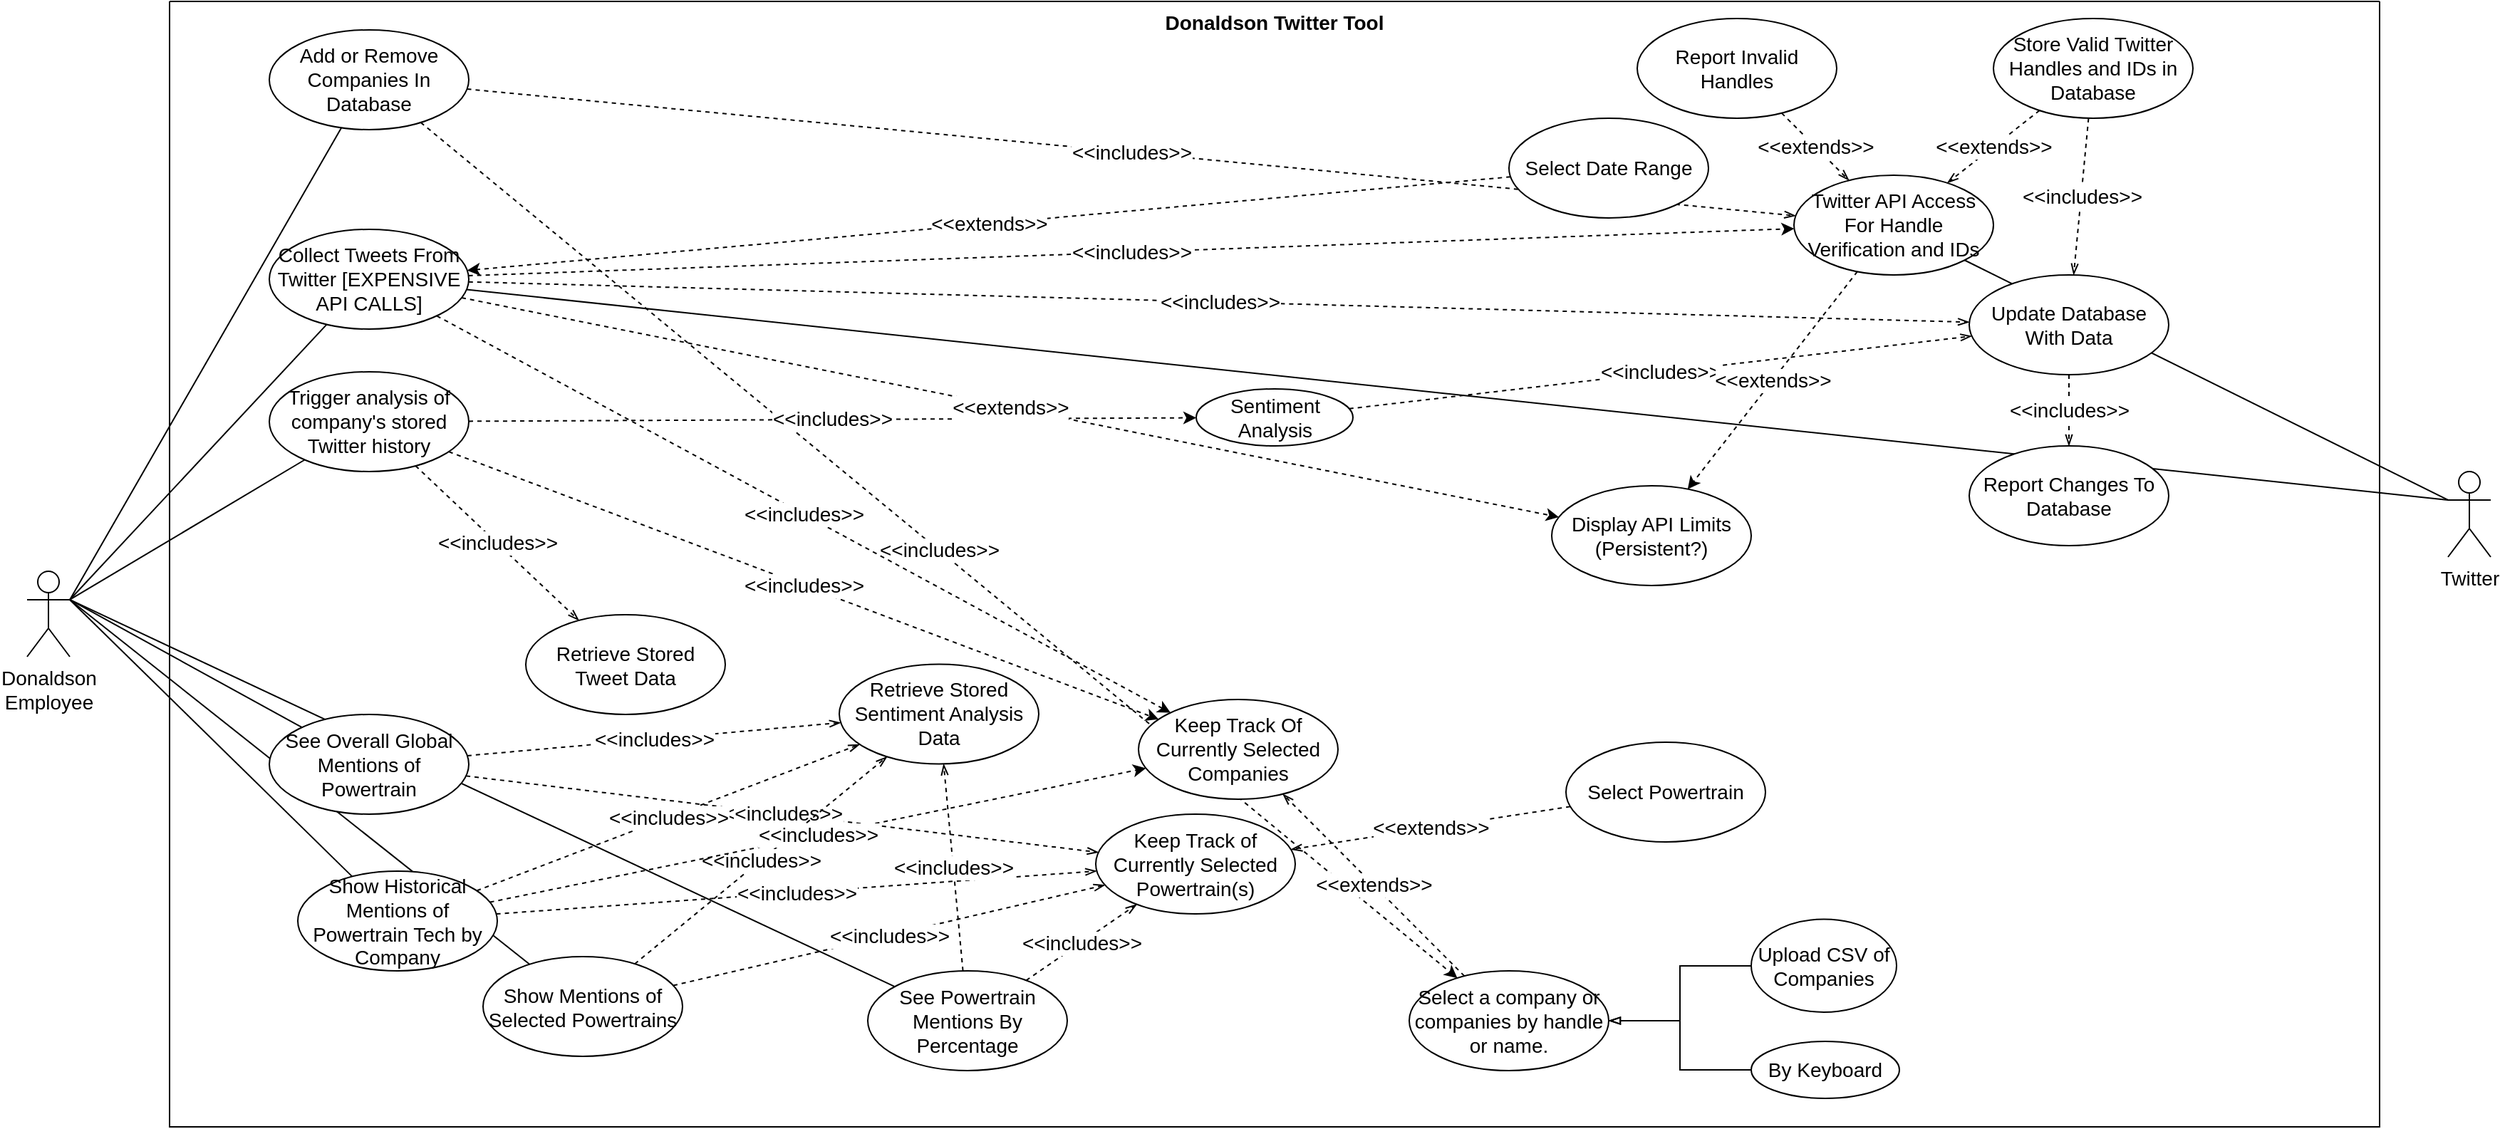 <mxfile version="20.6.0" type="github">
  <diagram id="C5RBs43oDa-KdzZeNtuy" name="Page-1">
    <mxGraphModel dx="3327" dy="2065" grid="1" gridSize="10" guides="1" tooltips="1" connect="1" arrows="1" fold="1" page="1" pageScale="1" pageWidth="827" pageHeight="1169" math="0" shadow="0">
      <root>
        <mxCell id="WIyWlLk6GJQsqaUBKTNV-0" />
        <mxCell id="WIyWlLk6GJQsqaUBKTNV-1" parent="WIyWlLk6GJQsqaUBKTNV-0" />
        <mxCell id="yqF-D2ozc9erd8Vr5AWP-22" style="edgeStyle=none;rounded=0;orthogonalLoop=1;jettySize=auto;html=1;exitX=1;exitY=0.333;exitDx=0;exitDy=0;exitPerimeter=0;endArrow=none;endFill=0;fontSize=14;" parent="WIyWlLk6GJQsqaUBKTNV-1" source="yqF-D2ozc9erd8Vr5AWP-14" target="yqF-D2ozc9erd8Vr5AWP-21" edge="1">
          <mxGeometry relative="1" as="geometry" />
        </mxCell>
        <mxCell id="yqF-D2ozc9erd8Vr5AWP-26" style="edgeStyle=none;rounded=0;orthogonalLoop=1;jettySize=auto;html=1;endArrow=none;endFill=0;exitX=1;exitY=0.333;exitDx=0;exitDy=0;exitPerimeter=0;fontSize=14;" parent="WIyWlLk6GJQsqaUBKTNV-1" source="yqF-D2ozc9erd8Vr5AWP-14" target="yqF-D2ozc9erd8Vr5AWP-25" edge="1">
          <mxGeometry relative="1" as="geometry">
            <mxPoint x="120" y="570" as="sourcePoint" />
          </mxGeometry>
        </mxCell>
        <mxCell id="4H2aXtTbELUpke0D4KSC-11" style="edgeStyle=none;rounded=0;orthogonalLoop=1;jettySize=auto;html=1;exitX=0;exitY=0.333;exitDx=0;exitDy=0;exitPerimeter=0;endArrow=none;endFill=0;fontSize=14;" parent="WIyWlLk6GJQsqaUBKTNV-1" source="4H2aXtTbELUpke0D4KSC-7" target="4H2aXtTbELUpke0D4KSC-10" edge="1">
          <mxGeometry relative="1" as="geometry" />
        </mxCell>
        <mxCell id="4H2aXtTbELUpke0D4KSC-21" style="edgeStyle=none;rounded=0;orthogonalLoop=1;jettySize=auto;html=1;exitX=0;exitY=0.333;exitDx=0;exitDy=0;exitPerimeter=0;endArrow=none;endFill=0;fontSize=14;" parent="WIyWlLk6GJQsqaUBKTNV-1" source="4H2aXtTbELUpke0D4KSC-7" target="4H2aXtTbELUpke0D4KSC-18" edge="1">
          <mxGeometry relative="1" as="geometry" />
        </mxCell>
        <mxCell id="yqF-D2ozc9erd8Vr5AWP-18" style="edgeStyle=none;rounded=0;orthogonalLoop=1;jettySize=auto;html=1;endArrow=none;endFill=0;exitX=1;exitY=0.333;exitDx=0;exitDy=0;exitPerimeter=0;fontSize=14;" parent="WIyWlLk6GJQsqaUBKTNV-1" source="yqF-D2ozc9erd8Vr5AWP-14" target="JQD5HLKf_-NcDHHPMRZI-0" edge="1">
          <mxGeometry relative="1" as="geometry">
            <mxPoint x="431.96" y="457.02" as="targetPoint" />
            <mxPoint x="130" y="570" as="sourcePoint" />
          </mxGeometry>
        </mxCell>
        <mxCell id="yqF-D2ozc9erd8Vr5AWP-24" style="edgeStyle=none;rounded=0;orthogonalLoop=1;jettySize=auto;html=1;exitX=1;exitY=0.333;exitDx=0;exitDy=0;endArrow=none;endFill=0;exitPerimeter=0;fontSize=14;" parent="WIyWlLk6GJQsqaUBKTNV-1" source="yqF-D2ozc9erd8Vr5AWP-14" target="yqF-D2ozc9erd8Vr5AWP-23" edge="1">
          <mxGeometry relative="1" as="geometry" />
        </mxCell>
        <mxCell id="bpEnTO85A3lRVuqG_H-u-2" style="edgeStyle=none;rounded=0;orthogonalLoop=1;jettySize=auto;html=1;endArrow=none;endFill=0;exitX=1;exitY=0.333;exitDx=0;exitDy=0;exitPerimeter=0;fontSize=14;" parent="WIyWlLk6GJQsqaUBKTNV-1" source="yqF-D2ozc9erd8Vr5AWP-14" target="yqF-D2ozc9erd8Vr5AWP-8" edge="1">
          <mxGeometry relative="1" as="geometry">
            <mxPoint x="120" y="570" as="sourcePoint" />
          </mxGeometry>
        </mxCell>
        <mxCell id="4H2aXtTbELUpke0D4KSC-0" style="rounded=0;orthogonalLoop=1;jettySize=auto;html=1;exitX=1;exitY=0.333;exitDx=0;exitDy=0;exitPerimeter=0;endArrow=none;endFill=0;fontSize=14;" parent="WIyWlLk6GJQsqaUBKTNV-1" source="yqF-D2ozc9erd8Vr5AWP-14" target="yqF-D2ozc9erd8Vr5AWP-9" edge="1">
          <mxGeometry relative="1" as="geometry" />
        </mxCell>
        <mxCell id="4H2aXtTbELUpke0D4KSC-12" style="edgeStyle=none;rounded=0;orthogonalLoop=1;jettySize=auto;html=1;exitX=1;exitY=0.333;exitDx=0;exitDy=0;exitPerimeter=0;endArrow=none;endFill=0;fontSize=14;" parent="WIyWlLk6GJQsqaUBKTNV-1" source="yqF-D2ozc9erd8Vr5AWP-14" target="4H2aXtTbELUpke0D4KSC-10" edge="1">
          <mxGeometry relative="1" as="geometry" />
        </mxCell>
        <mxCell id="yqF-D2ozc9erd8Vr5AWP-14" value="Donaldson &lt;br style=&quot;font-size: 14px;&quot;&gt;Employee" style="shape=umlActor;verticalLabelPosition=bottom;verticalAlign=top;html=1;container=0;fontSize=14;" parent="WIyWlLk6GJQsqaUBKTNV-1" vertex="1">
          <mxGeometry x="-840" y="310" width="30" height="60" as="geometry" />
        </mxCell>
        <mxCell id="4H2aXtTbELUpke0D4KSC-7" value="Twitter" style="shape=umlActor;verticalLabelPosition=bottom;verticalAlign=top;html=1;container=0;fontSize=14;" parent="WIyWlLk6GJQsqaUBKTNV-1" vertex="1">
          <mxGeometry x="859" y="240" width="30" height="60" as="geometry" />
        </mxCell>
        <mxCell id="dUf09y3K6EBeG5PfccIv-1" value="" style="shape=image;verticalLabelPosition=bottom;labelBackgroundColor=default;verticalAlign=top;aspect=fixed;imageAspect=0;image=https://cdn.cms-twdigitalassets.com/content/dam/developer-twitter/images/Twitter_logo_blue_32.png;container=0;fontSize=14;" parent="WIyWlLk6GJQsqaUBKTNV-1" vertex="1">
          <mxGeometry x="857" y="324" width="32" height="32" as="geometry" />
        </mxCell>
        <mxCell id="EWG7cu__D6KZ0yjpO-NT-16" value="Donaldson Twitter Tool" style="swimlane;startSize=0;fontSize=14;container=0;verticalAlign=top;" parent="WIyWlLk6GJQsqaUBKTNV-1" vertex="1">
          <mxGeometry x="-740" y="-90" width="1551" height="790" as="geometry" />
        </mxCell>
        <mxCell id="4H2aXtTbELUpke0D4KSC-15" value="&amp;lt;&amp;lt;includes&amp;gt;&amp;gt;" style="edgeStyle=none;rounded=0;orthogonalLoop=1;jettySize=auto;html=1;endArrow=classic;endFill=1;dashed=1;fontSize=14;" parent="EWG7cu__D6KZ0yjpO-NT-16" source="yqF-D2ozc9erd8Vr5AWP-8" target="yqF-D2ozc9erd8Vr5AWP-15" edge="1">
          <mxGeometry relative="1" as="geometry" />
        </mxCell>
        <mxCell id="yqF-D2ozc9erd8Vr5AWP-21" value="Show Mentions of Selected Powertrains" style="ellipse;whiteSpace=wrap;html=1;container=0;fontSize=14;" parent="EWG7cu__D6KZ0yjpO-NT-16" vertex="1">
          <mxGeometry x="220" y="670.5" width="140" height="70" as="geometry" />
        </mxCell>
        <mxCell id="yqF-D2ozc9erd8Vr5AWP-25" value="See Powertrain Mentions By Percentage" style="ellipse;whiteSpace=wrap;html=1;container=0;fontSize=14;" parent="EWG7cu__D6KZ0yjpO-NT-16" vertex="1">
          <mxGeometry x="490" y="680.5" width="140" height="70" as="geometry" />
        </mxCell>
        <mxCell id="JQD5HLKf_-NcDHHPMRZI-0" value="Show Historical Mentions of Powertrain Tech by Company" style="ellipse;whiteSpace=wrap;html=1;container=0;fontSize=14;" parent="EWG7cu__D6KZ0yjpO-NT-16" vertex="1">
          <mxGeometry x="90" y="610.5" width="140" height="70" as="geometry" />
        </mxCell>
        <mxCell id="yqF-D2ozc9erd8Vr5AWP-8" value="Add or Remove Companies In Database" style="ellipse;whiteSpace=wrap;html=1;container=0;fontSize=14;" parent="EWG7cu__D6KZ0yjpO-NT-16" vertex="1">
          <mxGeometry x="70" y="20" width="140" height="70" as="geometry" />
        </mxCell>
        <mxCell id="yqF-D2ozc9erd8Vr5AWP-9" value="Trigger analysis of company&#39;s stored Twitter history" style="ellipse;whiteSpace=wrap;html=1;container=0;fontSize=14;" parent="EWG7cu__D6KZ0yjpO-NT-16" vertex="1">
          <mxGeometry x="70" y="260" width="140" height="70" as="geometry" />
        </mxCell>
        <mxCell id="4H2aXtTbELUpke0D4KSC-10" value="&lt;div style=&quot;font-size: 14px;&quot;&gt;Collect Tweets From Twitter [EXPENSIVE API CALLS]&lt;/div&gt;" style="ellipse;whiteSpace=wrap;html=1;container=0;fontSize=14;" parent="EWG7cu__D6KZ0yjpO-NT-16" vertex="1">
          <mxGeometry x="70" y="160" width="140" height="70" as="geometry" />
        </mxCell>
        <mxCell id="EWG7cu__D6KZ0yjpO-NT-22" value="Keep Track of Currently Selected Powertrain(s)" style="ellipse;whiteSpace=wrap;html=1;fontSize=14;container=0;" parent="EWG7cu__D6KZ0yjpO-NT-16" vertex="1">
          <mxGeometry x="650" y="570.5" width="140" height="70" as="geometry" />
        </mxCell>
        <mxCell id="EWG7cu__D6KZ0yjpO-NT-26" value="&amp;lt;&amp;lt;includes&amp;gt;&amp;gt;" style="edgeStyle=none;rounded=0;orthogonalLoop=1;jettySize=auto;html=1;dashed=1;fontSize=14;endArrow=openThin;endFill=0;" parent="EWG7cu__D6KZ0yjpO-NT-16" source="yqF-D2ozc9erd8Vr5AWP-21" target="EWG7cu__D6KZ0yjpO-NT-22" edge="1">
          <mxGeometry relative="1" as="geometry" />
        </mxCell>
        <mxCell id="EWG7cu__D6KZ0yjpO-NT-25" value="&amp;lt;&amp;lt;includes&amp;gt;&amp;gt;" style="edgeStyle=none;rounded=0;orthogonalLoop=1;jettySize=auto;html=1;dashed=1;fontSize=14;endArrow=openThin;endFill=0;" parent="EWG7cu__D6KZ0yjpO-NT-16" source="yqF-D2ozc9erd8Vr5AWP-23" target="EWG7cu__D6KZ0yjpO-NT-22" edge="1">
          <mxGeometry relative="1" as="geometry" />
        </mxCell>
        <mxCell id="EWG7cu__D6KZ0yjpO-NT-27" value="&amp;lt;&amp;lt;includes&amp;gt;&amp;gt;" style="edgeStyle=none;rounded=0;orthogonalLoop=1;jettySize=auto;html=1;dashed=1;fontSize=14;endArrow=openThin;endFill=0;" parent="EWG7cu__D6KZ0yjpO-NT-16" source="yqF-D2ozc9erd8Vr5AWP-25" target="EWG7cu__D6KZ0yjpO-NT-22" edge="1">
          <mxGeometry relative="1" as="geometry" />
        </mxCell>
        <mxCell id="EWG7cu__D6KZ0yjpO-NT-24" value="&amp;lt;&amp;lt;includes&amp;gt;&amp;gt;" style="edgeStyle=none;rounded=0;orthogonalLoop=1;jettySize=auto;html=1;dashed=1;fontSize=14;endArrow=openThin;endFill=0;" parent="EWG7cu__D6KZ0yjpO-NT-16" source="JQD5HLKf_-NcDHHPMRZI-0" target="EWG7cu__D6KZ0yjpO-NT-22" edge="1">
          <mxGeometry relative="1" as="geometry" />
        </mxCell>
        <mxCell id="EWG7cu__D6KZ0yjpO-NT-42" value="Retrieve Stored Tweet Data" style="ellipse;whiteSpace=wrap;html=1;fontSize=14;container=0;" parent="EWG7cu__D6KZ0yjpO-NT-16" vertex="1">
          <mxGeometry x="250" y="430.5" width="140" height="70" as="geometry" />
        </mxCell>
        <mxCell id="EWG7cu__D6KZ0yjpO-NT-43" value="&amp;lt;&amp;lt;includes&amp;gt;&amp;gt;" style="edgeStyle=none;rounded=0;orthogonalLoop=1;jettySize=auto;html=1;dashed=1;fontSize=14;endArrow=openThin;endFill=0;" parent="EWG7cu__D6KZ0yjpO-NT-16" source="yqF-D2ozc9erd8Vr5AWP-9" target="EWG7cu__D6KZ0yjpO-NT-42" edge="1">
          <mxGeometry relative="1" as="geometry" />
        </mxCell>
        <mxCell id="B-5NMpNP-1XRMS3BvUQb-0" value="Sentiment Analysis" style="ellipse;whiteSpace=wrap;html=1;container=0;fontSize=14;" parent="EWG7cu__D6KZ0yjpO-NT-16" vertex="1">
          <mxGeometry x="720.5" y="272" width="110" height="40" as="geometry" />
        </mxCell>
        <mxCell id="B-5NMpNP-1XRMS3BvUQb-1" value="&amp;lt;&amp;lt;includes&amp;gt;&amp;gt;" style="rounded=0;orthogonalLoop=1;jettySize=auto;html=1;endArrow=classic;endFill=1;dashed=1;fontSize=14;" parent="EWG7cu__D6KZ0yjpO-NT-16" source="yqF-D2ozc9erd8Vr5AWP-9" target="B-5NMpNP-1XRMS3BvUQb-0" edge="1">
          <mxGeometry relative="1" as="geometry" />
        </mxCell>
        <mxCell id="EWG7cu__D6KZ0yjpO-NT-35" value="&amp;lt;&amp;lt;includes&amp;gt;&amp;gt;" style="edgeStyle=none;rounded=0;orthogonalLoop=1;jettySize=auto;html=1;dashed=1;fontSize=14;endArrow=openThin;endFill=0;" parent="EWG7cu__D6KZ0yjpO-NT-16" source="yqF-D2ozc9erd8Vr5AWP-21" target="EWG7cu__D6KZ0yjpO-NT-33" edge="1">
          <mxGeometry relative="1" as="geometry" />
        </mxCell>
        <mxCell id="EWG7cu__D6KZ0yjpO-NT-37" value="&amp;lt;&amp;lt;includes&amp;gt;&amp;gt;" style="edgeStyle=none;rounded=0;orthogonalLoop=1;jettySize=auto;html=1;dashed=1;fontSize=14;endArrow=openThin;endFill=0;" parent="EWG7cu__D6KZ0yjpO-NT-16" source="yqF-D2ozc9erd8Vr5AWP-23" target="EWG7cu__D6KZ0yjpO-NT-33" edge="1">
          <mxGeometry relative="1" as="geometry" />
        </mxCell>
        <mxCell id="EWG7cu__D6KZ0yjpO-NT-34" value="&amp;lt;&amp;lt;includes&amp;gt;&amp;gt;" style="edgeStyle=none;rounded=0;orthogonalLoop=1;jettySize=auto;html=1;dashed=1;fontSize=14;endArrow=openThin;endFill=0;" parent="EWG7cu__D6KZ0yjpO-NT-16" source="yqF-D2ozc9erd8Vr5AWP-25" target="EWG7cu__D6KZ0yjpO-NT-33" edge="1">
          <mxGeometry relative="1" as="geometry" />
        </mxCell>
        <mxCell id="EWG7cu__D6KZ0yjpO-NT-36" value="&lt;div style=&quot;font-size: 14px;&quot;&gt;&amp;lt;&amp;lt;includes&amp;gt;&amp;gt;&lt;/div&gt;" style="edgeStyle=none;rounded=0;orthogonalLoop=1;jettySize=auto;html=1;dashed=1;fontSize=14;endArrow=openThin;endFill=0;" parent="EWG7cu__D6KZ0yjpO-NT-16" source="JQD5HLKf_-NcDHHPMRZI-0" target="EWG7cu__D6KZ0yjpO-NT-33" edge="1">
          <mxGeometry relative="1" as="geometry" />
        </mxCell>
        <mxCell id="EWG7cu__D6KZ0yjpO-NT-6" value="Keep Track Of Currently Selected Companies" style="ellipse;whiteSpace=wrap;html=1;fontSize=14;container=0;" parent="EWG7cu__D6KZ0yjpO-NT-16" vertex="1">
          <mxGeometry x="680" y="490" width="140" height="70" as="geometry" />
        </mxCell>
        <mxCell id="4H2aXtTbELUpke0D4KSC-1" value="&amp;lt;&amp;lt;includes&amp;gt;&amp;gt;" style="edgeStyle=none;rounded=0;orthogonalLoop=1;jettySize=auto;html=1;endArrow=classic;endFill=1;dashed=1;fontSize=14;" parent="EWG7cu__D6KZ0yjpO-NT-16" source="yqF-D2ozc9erd8Vr5AWP-9" target="EWG7cu__D6KZ0yjpO-NT-6" edge="1">
          <mxGeometry relative="1" as="geometry" />
        </mxCell>
        <mxCell id="8WE2Sc80W6w_n-utVkmj-0" value="&amp;lt;&amp;lt;includes&amp;gt;&amp;gt;" style="rounded=0;orthogonalLoop=1;jettySize=auto;html=1;dashed=1;fontSize=14;" parent="EWG7cu__D6KZ0yjpO-NT-16" source="JQD5HLKf_-NcDHHPMRZI-0" target="EWG7cu__D6KZ0yjpO-NT-6" edge="1">
          <mxGeometry relative="1" as="geometry" />
        </mxCell>
        <mxCell id="EWG7cu__D6KZ0yjpO-NT-3" value="&amp;lt;&amp;lt;includes&amp;gt;&amp;gt;" style="edgeStyle=none;rounded=0;orthogonalLoop=1;jettySize=auto;html=1;fontSize=14;dashed=1;" parent="EWG7cu__D6KZ0yjpO-NT-16" source="4H2aXtTbELUpke0D4KSC-10" target="EWG7cu__D6KZ0yjpO-NT-6" edge="1">
          <mxGeometry relative="1" as="geometry" />
        </mxCell>
        <mxCell id="4H2aXtTbELUpke0D4KSC-4" value="Select Powertrain" style="ellipse;whiteSpace=wrap;html=1;container=0;fontSize=14;" parent="EWG7cu__D6KZ0yjpO-NT-16" vertex="1">
          <mxGeometry x="980" y="520" width="140" height="70" as="geometry" />
        </mxCell>
        <mxCell id="EWG7cu__D6KZ0yjpO-NT-23" value="&amp;lt;&amp;lt;extends&amp;gt;&amp;gt;" style="edgeStyle=none;rounded=0;orthogonalLoop=1;jettySize=auto;html=1;dashed=1;fontSize=14;endArrow=openThin;endFill=0;" parent="EWG7cu__D6KZ0yjpO-NT-16" source="4H2aXtTbELUpke0D4KSC-4" target="EWG7cu__D6KZ0yjpO-NT-22" edge="1">
          <mxGeometry relative="1" as="geometry" />
        </mxCell>
        <mxCell id="EWG7cu__D6KZ0yjpO-NT-9" value="&amp;lt;&amp;lt;includes&amp;gt;&amp;gt;" style="edgeStyle=none;rounded=0;orthogonalLoop=1;jettySize=auto;html=1;fontSize=14;endArrow=openThin;endFill=0;dashed=1;" parent="EWG7cu__D6KZ0yjpO-NT-16" source="yqF-D2ozc9erd8Vr5AWP-8" target="4H2aXtTbELUpke0D4KSC-18" edge="1">
          <mxGeometry relative="1" as="geometry" />
        </mxCell>
        <mxCell id="EWG7cu__D6KZ0yjpO-NT-29" value="&amp;lt;&amp;lt;extends&amp;gt;&amp;gt;" style="edgeStyle=none;rounded=0;orthogonalLoop=1;jettySize=auto;html=1;dashed=1;fontSize=14;endArrow=openThin;endFill=0;" parent="EWG7cu__D6KZ0yjpO-NT-16" source="4H2aXtTbELUpke0D4KSC-22" target="4H2aXtTbELUpke0D4KSC-18" edge="1">
          <mxGeometry relative="1" as="geometry" />
        </mxCell>
        <mxCell id="4H2aXtTbELUpke0D4KSC-22" value="Report Invalid Handles" style="ellipse;whiteSpace=wrap;html=1;container=0;fontSize=14;" parent="EWG7cu__D6KZ0yjpO-NT-16" vertex="1">
          <mxGeometry x="1030" y="12" width="140" height="70" as="geometry" />
        </mxCell>
        <mxCell id="EWG7cu__D6KZ0yjpO-NT-30" value="&amp;lt;&amp;lt;extends&amp;gt;&amp;gt;" style="edgeStyle=none;rounded=0;orthogonalLoop=1;jettySize=auto;html=1;dashed=1;fontSize=14;endArrow=openThin;endFill=0;" parent="EWG7cu__D6KZ0yjpO-NT-16" source="EWG7cu__D6KZ0yjpO-NT-10" target="4H2aXtTbELUpke0D4KSC-18" edge="1">
          <mxGeometry relative="1" as="geometry" />
        </mxCell>
        <mxCell id="EWG7cu__D6KZ0yjpO-NT-10" value="Store Valid Twitter Handles and IDs in Database" style="ellipse;whiteSpace=wrap;html=1;fontSize=14;container=0;" parent="EWG7cu__D6KZ0yjpO-NT-16" vertex="1">
          <mxGeometry x="1280" y="12" width="140" height="70" as="geometry" />
        </mxCell>
        <mxCell id="B9tFe5atxvIaC7tC51BN-1" value="&amp;lt;&amp;lt;includes&amp;gt;&amp;gt;" style="edgeStyle=none;rounded=0;orthogonalLoop=1;jettySize=auto;html=1;dashed=1;fontSize=14;" parent="EWG7cu__D6KZ0yjpO-NT-16" source="4H2aXtTbELUpke0D4KSC-10" target="4H2aXtTbELUpke0D4KSC-18" edge="1">
          <mxGeometry relative="1" as="geometry" />
        </mxCell>
        <mxCell id="EWG7cu__D6KZ0yjpO-NT-12" value="Update Database With Data" style="ellipse;whiteSpace=wrap;html=1;fontSize=14;container=0;" parent="EWG7cu__D6KZ0yjpO-NT-16" vertex="1">
          <mxGeometry x="1263" y="192" width="140" height="70" as="geometry" />
        </mxCell>
        <mxCell id="EWG7cu__D6KZ0yjpO-NT-32" value="&amp;lt;&amp;lt;includes&amp;gt;&amp;gt;" style="edgeStyle=none;rounded=0;orthogonalLoop=1;jettySize=auto;html=1;dashed=1;fontSize=14;endArrow=openThin;endFill=0;" parent="EWG7cu__D6KZ0yjpO-NT-16" source="4H2aXtTbELUpke0D4KSC-10" target="EWG7cu__D6KZ0yjpO-NT-12" edge="1">
          <mxGeometry relative="1" as="geometry" />
        </mxCell>
        <mxCell id="EWG7cu__D6KZ0yjpO-NT-4" value="Select Date Range" style="ellipse;whiteSpace=wrap;html=1;fontSize=14;container=0;" parent="EWG7cu__D6KZ0yjpO-NT-16" vertex="1">
          <mxGeometry x="940" y="82" width="140" height="70" as="geometry" />
        </mxCell>
        <mxCell id="EWG7cu__D6KZ0yjpO-NT-44" value="Report Changes To Database" style="ellipse;whiteSpace=wrap;html=1;fontSize=14;container=0;" parent="EWG7cu__D6KZ0yjpO-NT-16" vertex="1">
          <mxGeometry x="1263" y="312" width="140" height="70" as="geometry" />
        </mxCell>
        <mxCell id="inVReueG3LNWZk-yZNzs-2" value="Display API Limits (Persistent?)" style="ellipse;whiteSpace=wrap;html=1;container=0;fontSize=14;" parent="EWG7cu__D6KZ0yjpO-NT-16" vertex="1">
          <mxGeometry x="970" y="340" width="140" height="70" as="geometry" />
        </mxCell>
        <mxCell id="EWG7cu__D6KZ0yjpO-NT-38" value="&amp;lt;&amp;lt;includes&amp;gt;&amp;gt;" style="edgeStyle=none;rounded=0;orthogonalLoop=1;jettySize=auto;html=1;dashed=1;fontSize=14;endArrow=openThin;endFill=0;" parent="EWG7cu__D6KZ0yjpO-NT-16" source="B-5NMpNP-1XRMS3BvUQb-0" target="EWG7cu__D6KZ0yjpO-NT-12" edge="1">
          <mxGeometry relative="1" as="geometry" />
        </mxCell>
        <mxCell id="EWG7cu__D6KZ0yjpO-NT-31" value="&amp;lt;&amp;lt;includes&amp;gt;&amp;gt;" style="edgeStyle=none;rounded=0;orthogonalLoop=1;jettySize=auto;html=1;dashed=1;fontSize=14;endArrow=openThin;endFill=0;" parent="EWG7cu__D6KZ0yjpO-NT-16" source="EWG7cu__D6KZ0yjpO-NT-10" target="EWG7cu__D6KZ0yjpO-NT-12" edge="1">
          <mxGeometry relative="1" as="geometry" />
        </mxCell>
        <mxCell id="B9tFe5atxvIaC7tC51BN-0" value="&amp;lt;&amp;lt;extends&amp;gt;&amp;gt;" style="rounded=0;orthogonalLoop=1;jettySize=auto;html=1;dashed=1;fontSize=14;" parent="EWG7cu__D6KZ0yjpO-NT-16" source="EWG7cu__D6KZ0yjpO-NT-4" target="4H2aXtTbELUpke0D4KSC-10" edge="1">
          <mxGeometry relative="1" as="geometry" />
        </mxCell>
        <mxCell id="EWG7cu__D6KZ0yjpO-NT-45" value="&amp;lt;&amp;lt;includes&amp;gt;&amp;gt;" style="edgeStyle=none;rounded=0;orthogonalLoop=1;jettySize=auto;html=1;dashed=1;fontSize=14;endArrow=openThin;endFill=0;" parent="EWG7cu__D6KZ0yjpO-NT-16" source="EWG7cu__D6KZ0yjpO-NT-12" target="EWG7cu__D6KZ0yjpO-NT-44" edge="1">
          <mxGeometry relative="1" as="geometry" />
        </mxCell>
        <mxCell id="dUf09y3K6EBeG5PfccIv-0" value="&amp;lt;&amp;lt;extends&amp;gt;&amp;gt;" style="rounded=0;orthogonalLoop=1;jettySize=auto;html=1;dashed=1;fontSize=14;" parent="EWG7cu__D6KZ0yjpO-NT-16" source="4H2aXtTbELUpke0D4KSC-10" target="inVReueG3LNWZk-yZNzs-2" edge="1">
          <mxGeometry relative="1" as="geometry" />
        </mxCell>
        <mxCell id="inVReueG3LNWZk-yZNzs-4" value="&amp;lt;&amp;lt;extends&amp;gt;&amp;gt;" style="rounded=0;orthogonalLoop=1;jettySize=auto;html=1;endArrow=classic;endFill=1;dashed=1;fontSize=14;" parent="EWG7cu__D6KZ0yjpO-NT-16" source="4H2aXtTbELUpke0D4KSC-18" target="inVReueG3LNWZk-yZNzs-2" edge="1">
          <mxGeometry relative="1" as="geometry" />
        </mxCell>
        <mxCell id="yqF-D2ozc9erd8Vr5AWP-15" value="Select a company or companies by handle or name." style="ellipse;whiteSpace=wrap;html=1;container=0;fontSize=14;" parent="EWG7cu__D6KZ0yjpO-NT-16" vertex="1">
          <mxGeometry x="870" y="680.5" width="140" height="70" as="geometry" />
        </mxCell>
        <mxCell id="4H2aXtTbELUpke0D4KSC-14" value="Upload CSV of Companies" style="ellipse;whiteSpace=wrap;html=1;container=0;fontSize=14;" parent="EWG7cu__D6KZ0yjpO-NT-16" vertex="1">
          <mxGeometry x="1110" y="644.25" width="102" height="65.25" as="geometry" />
        </mxCell>
        <mxCell id="4H2aXtTbELUpke0D4KSC-16" value="By Keyboard" style="ellipse;whiteSpace=wrap;html=1;container=0;fontSize=14;" parent="EWG7cu__D6KZ0yjpO-NT-16" vertex="1">
          <mxGeometry x="1110" y="730" width="104" height="40" as="geometry" />
        </mxCell>
        <mxCell id="EWG7cu__D6KZ0yjpO-NT-21" value="&amp;lt;&amp;lt;extends&amp;gt;&amp;gt;" style="edgeStyle=none;rounded=0;orthogonalLoop=1;jettySize=auto;html=1;dashed=1;fontSize=14;endArrow=openThin;endFill=0;" parent="EWG7cu__D6KZ0yjpO-NT-16" source="yqF-D2ozc9erd8Vr5AWP-15" target="EWG7cu__D6KZ0yjpO-NT-6" edge="1">
          <mxGeometry relative="1" as="geometry" />
        </mxCell>
        <mxCell id="EWG7cu__D6KZ0yjpO-NT-18" style="edgeStyle=orthogonalEdgeStyle;rounded=0;orthogonalLoop=1;jettySize=auto;html=1;fontSize=14;endArrow=blockThin;endFill=0;" parent="EWG7cu__D6KZ0yjpO-NT-16" source="4H2aXtTbELUpke0D4KSC-14" target="yqF-D2ozc9erd8Vr5AWP-15" edge="1">
          <mxGeometry relative="1" as="geometry" />
        </mxCell>
        <mxCell id="EWG7cu__D6KZ0yjpO-NT-19" style="edgeStyle=orthogonalEdgeStyle;rounded=0;orthogonalLoop=1;jettySize=auto;html=1;fontSize=14;endArrow=blockThin;endFill=0;" parent="EWG7cu__D6KZ0yjpO-NT-16" source="4H2aXtTbELUpke0D4KSC-16" target="yqF-D2ozc9erd8Vr5AWP-15" edge="1">
          <mxGeometry relative="1" as="geometry" />
        </mxCell>
        <mxCell id="EWG7cu__D6KZ0yjpO-NT-33" value="Retrieve Stored Sentiment Analysis Data" style="ellipse;whiteSpace=wrap;html=1;fontSize=14;container=0;" parent="EWG7cu__D6KZ0yjpO-NT-16" vertex="1">
          <mxGeometry x="470" y="465.25" width="140" height="70" as="geometry" />
        </mxCell>
        <mxCell id="4H2aXtTbELUpke0D4KSC-18" value="Twitter API Access For Handle Verification and IDs" style="ellipse;whiteSpace=wrap;html=1;container=0;fontSize=14;" parent="EWG7cu__D6KZ0yjpO-NT-16" vertex="1">
          <mxGeometry x="1140" y="122" width="140" height="70" as="geometry" />
        </mxCell>
        <mxCell id="yqF-D2ozc9erd8Vr5AWP-23" value="See Overall Global Mentions of Powertrain" style="ellipse;whiteSpace=wrap;html=1;container=0;fontSize=14;" parent="EWG7cu__D6KZ0yjpO-NT-16" vertex="1">
          <mxGeometry x="70" y="500.5" width="140" height="70" as="geometry" />
        </mxCell>
      </root>
    </mxGraphModel>
  </diagram>
</mxfile>
